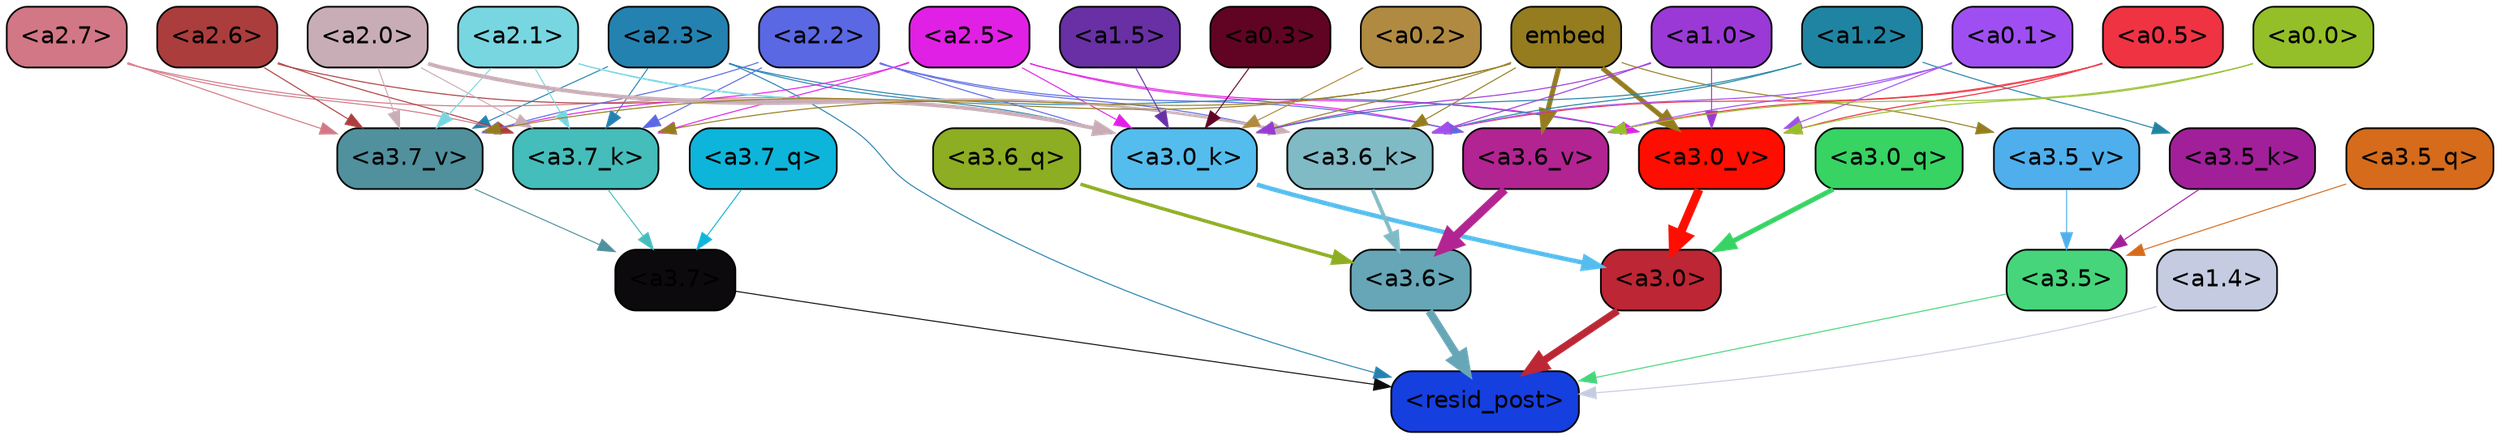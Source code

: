 strict digraph "" {
	graph [bgcolor=transparent,
		layout=dot,
		overlap=false,
		splines=true
	];
	"<a3.7>"	[color=black,
		fillcolor="#0c0a0d",
		fontname=Helvetica,
		shape=box,
		style="filled, rounded"];
	"<resid_post>"	[color=black,
		fillcolor="#163fdf",
		fontname=Helvetica,
		shape=box,
		style="filled, rounded"];
	"<a3.7>" -> "<resid_post>"	[color="#0c0a0d",
		penwidth=0.6];
	"<a3.6>"	[color=black,
		fillcolor="#66a6b6",
		fontname=Helvetica,
		shape=box,
		style="filled, rounded"];
	"<a3.6>" -> "<resid_post>"	[color="#66a6b6",
		penwidth=4.6696330308914185];
	"<a3.5>"	[color=black,
		fillcolor="#46d57a",
		fontname=Helvetica,
		shape=box,
		style="filled, rounded"];
	"<a3.5>" -> "<resid_post>"	[color="#46d57a",
		penwidth=0.6];
	"<a3.0>"	[color=black,
		fillcolor="#bd2634",
		fontname=Helvetica,
		shape=box,
		style="filled, rounded"];
	"<a3.0>" -> "<resid_post>"	[color="#bd2634",
		penwidth=4.282557368278503];
	"<a2.3>"	[color=black,
		fillcolor="#2482b0",
		fontname=Helvetica,
		shape=box,
		style="filled, rounded"];
	"<a2.3>" -> "<resid_post>"	[color="#2482b0",
		penwidth=0.6];
	"<a3.7_k>"	[color=black,
		fillcolor="#45bdbb",
		fontname=Helvetica,
		shape=box,
		style="filled, rounded"];
	"<a2.3>" -> "<a3.7_k>"	[color="#2482b0",
		penwidth=0.6];
	"<a3.0_k>"	[color=black,
		fillcolor="#54bded",
		fontname=Helvetica,
		shape=box,
		style="filled, rounded"];
	"<a2.3>" -> "<a3.0_k>"	[color="#2482b0",
		penwidth=0.6];
	"<a3.7_v>"	[color=black,
		fillcolor="#51909d",
		fontname=Helvetica,
		shape=box,
		style="filled, rounded"];
	"<a2.3>" -> "<a3.7_v>"	[color="#2482b0",
		penwidth=0.6];
	"<a3.0_v>"	[color=black,
		fillcolor="#fd0e00",
		fontname=Helvetica,
		shape=box,
		style="filled, rounded"];
	"<a2.3>" -> "<a3.0_v>"	[color="#2482b0",
		penwidth=0.6];
	"<a1.4>"	[color=black,
		fillcolor="#c5cce1",
		fontname=Helvetica,
		shape=box,
		style="filled, rounded"];
	"<a1.4>" -> "<resid_post>"	[color="#c5cce1",
		penwidth=0.6];
	"<a3.7_q>"	[color=black,
		fillcolor="#0db5da",
		fontname=Helvetica,
		shape=box,
		style="filled, rounded"];
	"<a3.7_q>" -> "<a3.7>"	[color="#0db5da",
		penwidth=0.6];
	"<a3.6_q>"	[color=black,
		fillcolor="#8dad22",
		fontname=Helvetica,
		shape=box,
		style="filled, rounded"];
	"<a3.6_q>" -> "<a3.6>"	[color="#8dad22",
		penwidth=2.03758105635643];
	"<a3.5_q>"	[color=black,
		fillcolor="#d56b1b",
		fontname=Helvetica,
		shape=box,
		style="filled, rounded"];
	"<a3.5_q>" -> "<a3.5>"	[color="#d56b1b",
		penwidth=0.6];
	"<a3.0_q>"	[color=black,
		fillcolor="#37d363",
		fontname=Helvetica,
		shape=box,
		style="filled, rounded"];
	"<a3.0_q>" -> "<a3.0>"	[color="#37d363",
		penwidth=2.8638100624084473];
	"<a3.7_k>" -> "<a3.7>"	[color="#45bdbb",
		penwidth=0.6];
	"<a3.6_k>"	[color=black,
		fillcolor="#80bac5",
		fontname=Helvetica,
		shape=box,
		style="filled, rounded"];
	"<a3.6_k>" -> "<a3.6>"	[color="#80bac5",
		penwidth=2.174198240041733];
	"<a3.5_k>"	[color=black,
		fillcolor="#a21f9a",
		fontname=Helvetica,
		shape=box,
		style="filled, rounded"];
	"<a3.5_k>" -> "<a3.5>"	[color="#a21f9a",
		penwidth=0.6];
	"<a3.0_k>" -> "<a3.0>"	[color="#54bded",
		penwidth=2.6274144649505615];
	"<a3.7_v>" -> "<a3.7>"	[color="#51909d",
		penwidth=0.6];
	"<a3.6_v>"	[color=black,
		fillcolor="#b12491",
		fontname=Helvetica,
		shape=box,
		style="filled, rounded"];
	"<a3.6_v>" -> "<a3.6>"	[color="#b12491",
		penwidth=5.002329230308533];
	"<a3.5_v>"	[color=black,
		fillcolor="#4eafec",
		fontname=Helvetica,
		shape=box,
		style="filled, rounded"];
	"<a3.5_v>" -> "<a3.5>"	[color="#4eafec",
		penwidth=0.6];
	"<a3.0_v>" -> "<a3.0>"	[color="#fd0e00",
		penwidth=5.188832879066467];
	"<a2.7>"	[color=black,
		fillcolor="#d27785",
		fontname=Helvetica,
		shape=box,
		style="filled, rounded"];
	"<a2.7>" -> "<a3.7_k>"	[color="#d27785",
		penwidth=0.6];
	"<a2.7>" -> "<a3.0_k>"	[color="#d27785",
		penwidth=0.6];
	"<a2.7>" -> "<a3.7_v>"	[color="#d27785",
		penwidth=0.6];
	"<a2.6>"	[color=black,
		fillcolor="#ac3d3d",
		fontname=Helvetica,
		shape=box,
		style="filled, rounded"];
	"<a2.6>" -> "<a3.7_k>"	[color="#ac3d3d",
		penwidth=0.6];
	"<a2.6>" -> "<a3.0_k>"	[color="#ac3d3d",
		penwidth=0.6];
	"<a2.6>" -> "<a3.7_v>"	[color="#ac3d3d",
		penwidth=0.6];
	"<a2.5>"	[color=black,
		fillcolor="#e120e5",
		fontname=Helvetica,
		shape=box,
		style="filled, rounded"];
	"<a2.5>" -> "<a3.7_k>"	[color="#e120e5",
		penwidth=0.6];
	"<a2.5>" -> "<a3.0_k>"	[color="#e120e5",
		penwidth=0.6];
	"<a2.5>" -> "<a3.7_v>"	[color="#e120e5",
		penwidth=0.6];
	"<a2.5>" -> "<a3.6_v>"	[color="#e120e5",
		penwidth=0.6];
	"<a2.5>" -> "<a3.0_v>"	[color="#e120e5",
		penwidth=0.6];
	"<a2.2>"	[color=black,
		fillcolor="#5a68e3",
		fontname=Helvetica,
		shape=box,
		style="filled, rounded"];
	"<a2.2>" -> "<a3.7_k>"	[color="#5a68e3",
		penwidth=0.6];
	"<a2.2>" -> "<a3.6_k>"	[color="#5a68e3",
		penwidth=0.6];
	"<a2.2>" -> "<a3.0_k>"	[color="#5a68e3",
		penwidth=0.6];
	"<a2.2>" -> "<a3.7_v>"	[color="#5a68e3",
		penwidth=0.6];
	"<a2.2>" -> "<a3.6_v>"	[color="#5a68e3",
		penwidth=0.6];
	"<a2.1>"	[color=black,
		fillcolor="#78d6e1",
		fontname=Helvetica,
		shape=box,
		style="filled, rounded"];
	"<a2.1>" -> "<a3.7_k>"	[color="#78d6e1",
		penwidth=0.6];
	"<a2.1>" -> "<a3.6_k>"	[color="#78d6e1",
		penwidth=0.6];
	"<a2.1>" -> "<a3.0_k>"	[color="#78d6e1",
		penwidth=0.6];
	"<a2.1>" -> "<a3.7_v>"	[color="#78d6e1",
		penwidth=0.6];
	"<a2.0>"	[color=black,
		fillcolor="#c9adb6",
		fontname=Helvetica,
		shape=box,
		style="filled, rounded"];
	"<a2.0>" -> "<a3.7_k>"	[color="#c9adb6",
		penwidth=0.6];
	"<a2.0>" -> "<a3.6_k>"	[color="#c9adb6",
		penwidth=1.5568191409111023];
	"<a2.0>" -> "<a3.0_k>"	[color="#c9adb6",
		penwidth=2.270527422428131];
	"<a2.0>" -> "<a3.7_v>"	[color="#c9adb6",
		penwidth=0.6];
	embed	[color=black,
		fillcolor="#947c1f",
		fontname=Helvetica,
		shape=box,
		style="filled, rounded"];
	embed -> "<a3.7_k>"	[color="#947c1f",
		penwidth=0.6];
	embed -> "<a3.6_k>"	[color="#947c1f",
		penwidth=0.6];
	embed -> "<a3.0_k>"	[color="#947c1f",
		penwidth=0.6];
	embed -> "<a3.7_v>"	[color="#947c1f",
		penwidth=0.6];
	embed -> "<a3.6_v>"	[color="#947c1f",
		penwidth=2.9588699340820312];
	embed -> "<a3.5_v>"	[color="#947c1f",
		penwidth=0.6];
	embed -> "<a3.0_v>"	[color="#947c1f",
		penwidth=2.8686431646347046];
	"<a1.2>"	[color=black,
		fillcolor="#1f84a2",
		fontname=Helvetica,
		shape=box,
		style="filled, rounded"];
	"<a1.2>" -> "<a3.6_k>"	[color="#1f84a2",
		penwidth=0.6];
	"<a1.2>" -> "<a3.5_k>"	[color="#1f84a2",
		penwidth=0.6];
	"<a1.2>" -> "<a3.0_k>"	[color="#1f84a2",
		penwidth=0.6];
	"<a1.0>"	[color=black,
		fillcolor="#9b39d7",
		fontname=Helvetica,
		shape=box,
		style="filled, rounded"];
	"<a1.0>" -> "<a3.6_k>"	[color="#9b39d7",
		penwidth=0.6];
	"<a1.0>" -> "<a3.0_k>"	[color="#9b39d7",
		penwidth=0.6];
	"<a1.0>" -> "<a3.0_v>"	[color="#9b39d7",
		penwidth=0.6];
	"<a0.5>"	[color=black,
		fillcolor="#ef3343",
		fontname=Helvetica,
		shape=box,
		style="filled, rounded"];
	"<a0.5>" -> "<a3.6_k>"	[color="#ef3343",
		penwidth=0.6];
	"<a0.5>" -> "<a3.6_v>"	[color="#ef3343",
		penwidth=0.6];
	"<a0.5>" -> "<a3.0_v>"	[color="#ef3343",
		penwidth=0.6421224474906921];
	"<a0.1>"	[color=black,
		fillcolor="#9f4ff1",
		fontname=Helvetica,
		shape=box,
		style="filled, rounded"];
	"<a0.1>" -> "<a3.6_k>"	[color="#9f4ff1",
		penwidth=0.6];
	"<a0.1>" -> "<a3.6_v>"	[color="#9f4ff1",
		penwidth=0.6];
	"<a0.1>" -> "<a3.0_v>"	[color="#9f4ff1",
		penwidth=0.6];
	"<a1.5>"	[color=black,
		fillcolor="#6830a4",
		fontname=Helvetica,
		shape=box,
		style="filled, rounded"];
	"<a1.5>" -> "<a3.0_k>"	[color="#6830a4",
		penwidth=0.6];
	"<a0.3>"	[color=black,
		fillcolor="#610423",
		fontname=Helvetica,
		shape=box,
		style="filled, rounded"];
	"<a0.3>" -> "<a3.0_k>"	[color="#610423",
		penwidth=0.6];
	"<a0.2>"	[color=black,
		fillcolor="#b08a41",
		fontname=Helvetica,
		shape=box,
		style="filled, rounded"];
	"<a0.2>" -> "<a3.0_k>"	[color="#b08a41",
		penwidth=0.6];
	"<a0.0>"	[color=black,
		fillcolor="#94bf29",
		fontname=Helvetica,
		shape=box,
		style="filled, rounded"];
	"<a0.0>" -> "<a3.6_v>"	[color="#94bf29",
		penwidth=0.6];
	"<a0.0>" -> "<a3.0_v>"	[color="#94bf29",
		penwidth=0.6];
}
